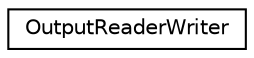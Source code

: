 digraph "Graphical Class Hierarchy"
{
 // LATEX_PDF_SIZE
  edge [fontname="Helvetica",fontsize="10",labelfontname="Helvetica",labelfontsize="10"];
  node [fontname="Helvetica",fontsize="10",shape=record];
  rankdir="LR";
  Node0 [label="OutputReaderWriter",height=0.2,width=0.4,color="black", fillcolor="white", style="filled",URL="$classOutputReaderWriter.html",tooltip="The OutputReaderWriter class."];
}
